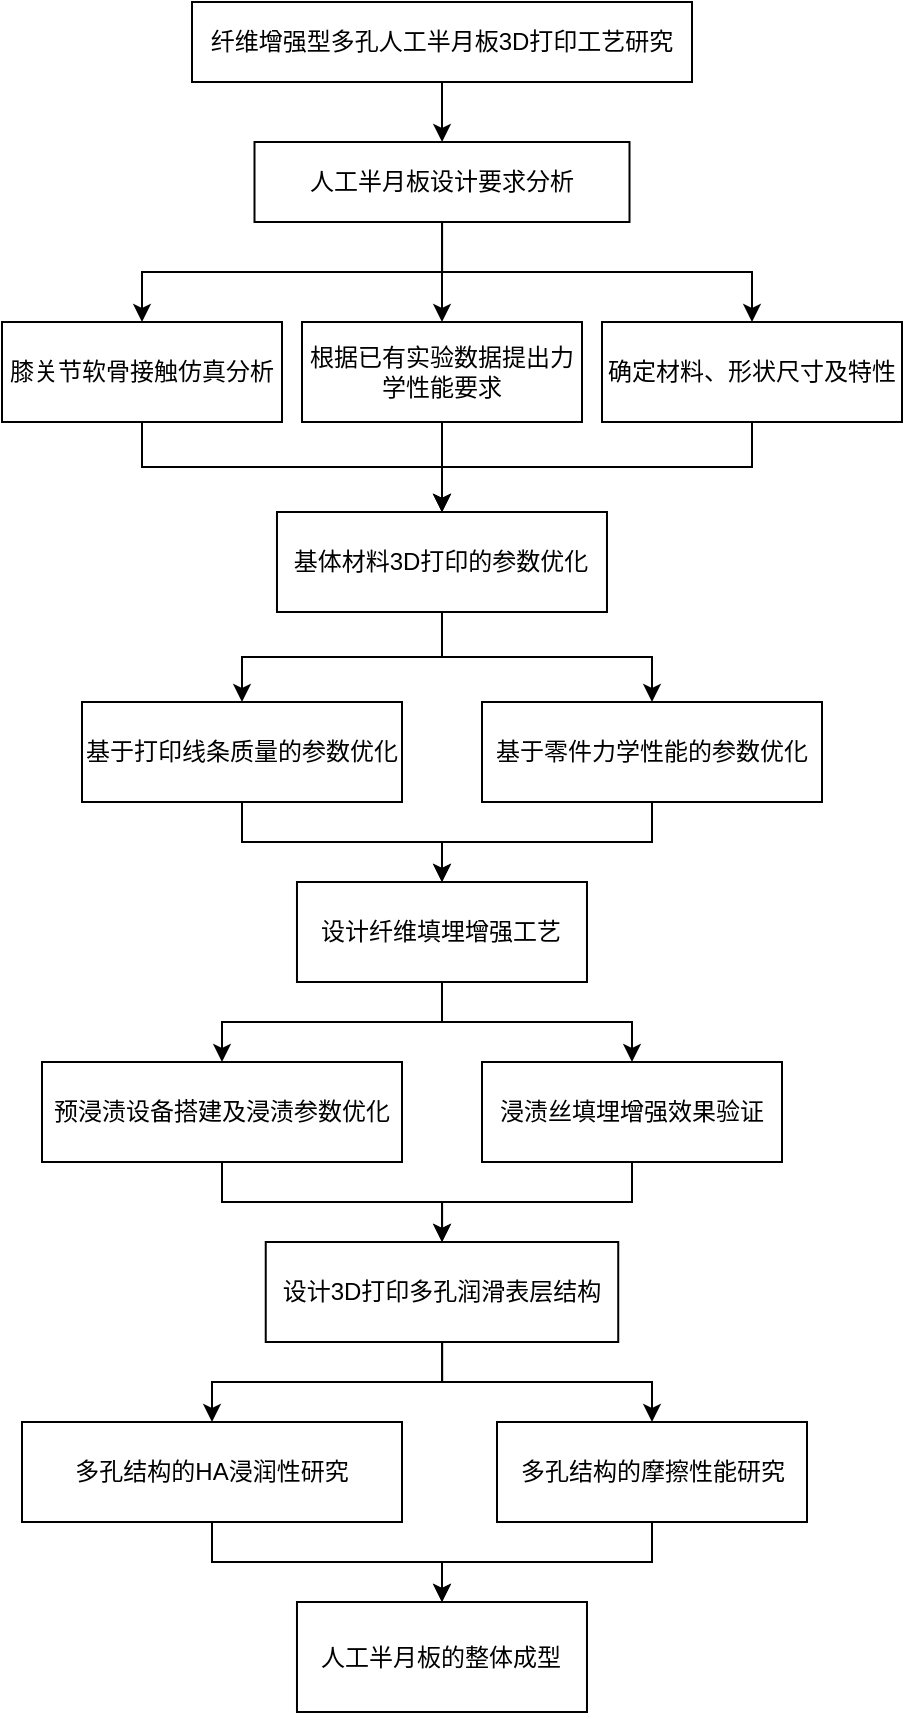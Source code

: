 <mxfile version="17.4.3" type="github">
  <diagram id="4CQzTs6_wwy-gNyCrNAq" name="Page-1">
    <mxGraphModel dx="617" dy="1216" grid="0" gridSize="10" guides="1" tooltips="1" connect="1" arrows="1" fold="1" page="1" pageScale="1" pageWidth="827" pageHeight="1169" math="0" shadow="0">
      <root>
        <mxCell id="0" />
        <mxCell id="1" parent="0" />
        <mxCell id="cuncPGbJy1ciEXrPdAXo-3" value="" style="edgeStyle=orthogonalEdgeStyle;rounded=0;orthogonalLoop=1;jettySize=auto;html=1;" edge="1" parent="1" source="cuncPGbJy1ciEXrPdAXo-1" target="cuncPGbJy1ciEXrPdAXo-2">
          <mxGeometry relative="1" as="geometry" />
        </mxCell>
        <mxCell id="cuncPGbJy1ciEXrPdAXo-1" value="纤维增强型多孔人工半月板3D打印工艺研究" style="rounded=0;whiteSpace=wrap;html=1;" vertex="1" parent="1">
          <mxGeometry x="335" y="200" width="250" height="40" as="geometry" />
        </mxCell>
        <mxCell id="cuncPGbJy1ciEXrPdAXo-5" value="" style="edgeStyle=orthogonalEdgeStyle;rounded=0;orthogonalLoop=1;jettySize=auto;html=1;" edge="1" parent="1" source="cuncPGbJy1ciEXrPdAXo-2" target="cuncPGbJy1ciEXrPdAXo-4">
          <mxGeometry relative="1" as="geometry" />
        </mxCell>
        <mxCell id="cuncPGbJy1ciEXrPdAXo-6" style="edgeStyle=orthogonalEdgeStyle;rounded=0;orthogonalLoop=1;jettySize=auto;html=1;exitX=0.5;exitY=1;exitDx=0;exitDy=0;entryX=0.5;entryY=0;entryDx=0;entryDy=0;" edge="1" parent="1" source="cuncPGbJy1ciEXrPdAXo-2" target="cuncPGbJy1ciEXrPdAXo-7">
          <mxGeometry relative="1" as="geometry">
            <mxPoint x="550" y="360" as="targetPoint" />
          </mxGeometry>
        </mxCell>
        <mxCell id="cuncPGbJy1ciEXrPdAXo-9" style="edgeStyle=orthogonalEdgeStyle;rounded=0;orthogonalLoop=1;jettySize=auto;html=1;exitX=0.5;exitY=1;exitDx=0;exitDy=0;entryX=0.5;entryY=0;entryDx=0;entryDy=0;" edge="1" parent="1" source="cuncPGbJy1ciEXrPdAXo-2" target="cuncPGbJy1ciEXrPdAXo-10">
          <mxGeometry relative="1" as="geometry">
            <mxPoint x="610" y="360" as="targetPoint" />
          </mxGeometry>
        </mxCell>
        <mxCell id="cuncPGbJy1ciEXrPdAXo-2" value="人工半月板设计要求分析" style="rounded=0;whiteSpace=wrap;html=1;" vertex="1" parent="1">
          <mxGeometry x="366.25" y="270" width="187.5" height="40" as="geometry" />
        </mxCell>
        <mxCell id="cuncPGbJy1ciEXrPdAXo-12" style="edgeStyle=orthogonalEdgeStyle;rounded=0;orthogonalLoop=1;jettySize=auto;html=1;exitX=0.5;exitY=1;exitDx=0;exitDy=0;entryX=0.5;entryY=0;entryDx=0;entryDy=0;" edge="1" parent="1" source="cuncPGbJy1ciEXrPdAXo-4" target="cuncPGbJy1ciEXrPdAXo-13">
          <mxGeometry relative="1" as="geometry">
            <mxPoint x="460" y="480" as="targetPoint" />
          </mxGeometry>
        </mxCell>
        <mxCell id="cuncPGbJy1ciEXrPdAXo-4" value="膝关节软骨接触仿真分析" style="whiteSpace=wrap;html=1;rounded=0;" vertex="1" parent="1">
          <mxGeometry x="240" y="360" width="140" height="50" as="geometry" />
        </mxCell>
        <mxCell id="cuncPGbJy1ciEXrPdAXo-15" style="edgeStyle=orthogonalEdgeStyle;rounded=0;orthogonalLoop=1;jettySize=auto;html=1;exitX=0.5;exitY=1;exitDx=0;exitDy=0;entryX=0.5;entryY=0;entryDx=0;entryDy=0;" edge="1" parent="1" source="cuncPGbJy1ciEXrPdAXo-7" target="cuncPGbJy1ciEXrPdAXo-13">
          <mxGeometry relative="1" as="geometry">
            <mxPoint x="460" y="500" as="targetPoint" />
          </mxGeometry>
        </mxCell>
        <mxCell id="cuncPGbJy1ciEXrPdAXo-7" value="根据已有实验数据提出力学性能要求" style="rounded=0;whiteSpace=wrap;html=1;" vertex="1" parent="1">
          <mxGeometry x="390" y="360" width="140" height="50" as="geometry" />
        </mxCell>
        <mxCell id="cuncPGbJy1ciEXrPdAXo-14" style="edgeStyle=orthogonalEdgeStyle;rounded=0;orthogonalLoop=1;jettySize=auto;html=1;exitX=0.5;exitY=1;exitDx=0;exitDy=0;" edge="1" parent="1" source="cuncPGbJy1ciEXrPdAXo-10" target="cuncPGbJy1ciEXrPdAXo-13">
          <mxGeometry relative="1" as="geometry" />
        </mxCell>
        <mxCell id="cuncPGbJy1ciEXrPdAXo-10" value="确定材料、形状尺寸及特性" style="rounded=0;whiteSpace=wrap;html=1;" vertex="1" parent="1">
          <mxGeometry x="540" y="360" width="150" height="50" as="geometry" />
        </mxCell>
        <mxCell id="cuncPGbJy1ciEXrPdAXo-17" value="" style="edgeStyle=orthogonalEdgeStyle;rounded=0;orthogonalLoop=1;jettySize=auto;html=1;" edge="1" parent="1" source="cuncPGbJy1ciEXrPdAXo-13" target="cuncPGbJy1ciEXrPdAXo-16">
          <mxGeometry relative="1" as="geometry" />
        </mxCell>
        <mxCell id="cuncPGbJy1ciEXrPdAXo-20" style="edgeStyle=orthogonalEdgeStyle;rounded=0;orthogonalLoop=1;jettySize=auto;html=1;exitX=0.5;exitY=1;exitDx=0;exitDy=0;entryX=0.5;entryY=0;entryDx=0;entryDy=0;" edge="1" parent="1" source="cuncPGbJy1ciEXrPdAXo-13" target="cuncPGbJy1ciEXrPdAXo-21">
          <mxGeometry relative="1" as="geometry">
            <mxPoint x="580" y="610" as="targetPoint" />
          </mxGeometry>
        </mxCell>
        <mxCell id="cuncPGbJy1ciEXrPdAXo-13" value="基体材料3D打印的参数优化" style="rounded=0;whiteSpace=wrap;html=1;" vertex="1" parent="1">
          <mxGeometry x="377.49" y="455" width="165" height="50" as="geometry" />
        </mxCell>
        <mxCell id="cuncPGbJy1ciEXrPdAXo-22" style="edgeStyle=orthogonalEdgeStyle;rounded=0;orthogonalLoop=1;jettySize=auto;html=1;exitX=0.5;exitY=1;exitDx=0;exitDy=0;entryX=0.5;entryY=0;entryDx=0;entryDy=0;" edge="1" parent="1" source="cuncPGbJy1ciEXrPdAXo-16" target="cuncPGbJy1ciEXrPdAXo-23">
          <mxGeometry relative="1" as="geometry">
            <mxPoint x="460" y="710" as="targetPoint" />
          </mxGeometry>
        </mxCell>
        <mxCell id="cuncPGbJy1ciEXrPdAXo-16" value="基于打印线条质量的参数优化" style="whiteSpace=wrap;html=1;rounded=0;" vertex="1" parent="1">
          <mxGeometry x="280" y="550" width="160" height="50" as="geometry" />
        </mxCell>
        <mxCell id="cuncPGbJy1ciEXrPdAXo-29" style="edgeStyle=orthogonalEdgeStyle;rounded=0;orthogonalLoop=1;jettySize=auto;html=1;exitX=0.5;exitY=1;exitDx=0;exitDy=0;entryX=0.5;entryY=0;entryDx=0;entryDy=0;" edge="1" parent="1" source="cuncPGbJy1ciEXrPdAXo-21" target="cuncPGbJy1ciEXrPdAXo-23">
          <mxGeometry relative="1" as="geometry" />
        </mxCell>
        <mxCell id="cuncPGbJy1ciEXrPdAXo-21" value="基于零件力学性能的参数优化" style="rounded=0;whiteSpace=wrap;html=1;fillColor=#FFFFFF;" vertex="1" parent="1">
          <mxGeometry x="480" y="550" width="170" height="50" as="geometry" />
        </mxCell>
        <mxCell id="cuncPGbJy1ciEXrPdAXo-25" value="" style="edgeStyle=orthogonalEdgeStyle;rounded=0;orthogonalLoop=1;jettySize=auto;html=1;" edge="1" parent="1" source="cuncPGbJy1ciEXrPdAXo-23" target="cuncPGbJy1ciEXrPdAXo-24">
          <mxGeometry relative="1" as="geometry" />
        </mxCell>
        <mxCell id="cuncPGbJy1ciEXrPdAXo-26" style="edgeStyle=orthogonalEdgeStyle;rounded=0;orthogonalLoop=1;jettySize=auto;html=1;exitX=0.5;exitY=1;exitDx=0;exitDy=0;entryX=0.5;entryY=0;entryDx=0;entryDy=0;" edge="1" parent="1" source="cuncPGbJy1ciEXrPdAXo-23" target="cuncPGbJy1ciEXrPdAXo-27">
          <mxGeometry relative="1" as="geometry">
            <mxPoint x="540" y="860" as="targetPoint" />
          </mxGeometry>
        </mxCell>
        <mxCell id="cuncPGbJy1ciEXrPdAXo-23" value="设计纤维填埋增强工艺" style="rounded=0;whiteSpace=wrap;html=1;fillColor=#FFFFFF;" vertex="1" parent="1">
          <mxGeometry x="387.49" y="640" width="145" height="50" as="geometry" />
        </mxCell>
        <mxCell id="cuncPGbJy1ciEXrPdAXo-32" value="" style="edgeStyle=orthogonalEdgeStyle;rounded=0;orthogonalLoop=1;jettySize=auto;html=1;" edge="1" parent="1" source="cuncPGbJy1ciEXrPdAXo-24" target="cuncPGbJy1ciEXrPdAXo-31">
          <mxGeometry relative="1" as="geometry" />
        </mxCell>
        <mxCell id="cuncPGbJy1ciEXrPdAXo-24" value="预浸渍设备搭建及浸渍参数优化" style="rounded=0;whiteSpace=wrap;html=1;fillColor=#FFFFFF;" vertex="1" parent="1">
          <mxGeometry x="260" y="730" width="180" height="50" as="geometry" />
        </mxCell>
        <mxCell id="cuncPGbJy1ciEXrPdAXo-33" style="edgeStyle=orthogonalEdgeStyle;rounded=0;orthogonalLoop=1;jettySize=auto;html=1;exitX=0.5;exitY=1;exitDx=0;exitDy=0;entryX=0.5;entryY=0;entryDx=0;entryDy=0;" edge="1" parent="1" source="cuncPGbJy1ciEXrPdAXo-27" target="cuncPGbJy1ciEXrPdAXo-31">
          <mxGeometry relative="1" as="geometry" />
        </mxCell>
        <mxCell id="cuncPGbJy1ciEXrPdAXo-27" value="浸渍丝填埋增强效果验证" style="rounded=0;whiteSpace=wrap;html=1;fillColor=#FFFFFF;" vertex="1" parent="1">
          <mxGeometry x="480" y="730" width="150" height="50" as="geometry" />
        </mxCell>
        <mxCell id="cuncPGbJy1ciEXrPdAXo-36" value="" style="edgeStyle=orthogonalEdgeStyle;rounded=0;orthogonalLoop=1;jettySize=auto;html=1;" edge="1" parent="1" source="cuncPGbJy1ciEXrPdAXo-31" target="cuncPGbJy1ciEXrPdAXo-35">
          <mxGeometry relative="1" as="geometry" />
        </mxCell>
        <mxCell id="cuncPGbJy1ciEXrPdAXo-38" value="" style="edgeStyle=orthogonalEdgeStyle;rounded=0;orthogonalLoop=1;jettySize=auto;html=1;" edge="1" parent="1" source="cuncPGbJy1ciEXrPdAXo-31" target="cuncPGbJy1ciEXrPdAXo-37">
          <mxGeometry relative="1" as="geometry" />
        </mxCell>
        <mxCell id="cuncPGbJy1ciEXrPdAXo-31" value="设计3D打印多孔润滑表层结构" style="whiteSpace=wrap;html=1;fillColor=#FFFFFF;rounded=0;" vertex="1" parent="1">
          <mxGeometry x="371.87" y="820" width="176.25" height="50" as="geometry" />
        </mxCell>
        <mxCell id="cuncPGbJy1ciEXrPdAXo-40" value="" style="edgeStyle=orthogonalEdgeStyle;rounded=0;orthogonalLoop=1;jettySize=auto;html=1;" edge="1" parent="1" source="cuncPGbJy1ciEXrPdAXo-35" target="cuncPGbJy1ciEXrPdAXo-39">
          <mxGeometry relative="1" as="geometry" />
        </mxCell>
        <mxCell id="cuncPGbJy1ciEXrPdAXo-35" value="多孔结构的HA浸润性研究" style="whiteSpace=wrap;html=1;fillColor=#FFFFFF;rounded=0;" vertex="1" parent="1">
          <mxGeometry x="250" y="910" width="190" height="50" as="geometry" />
        </mxCell>
        <mxCell id="cuncPGbJy1ciEXrPdAXo-41" style="edgeStyle=orthogonalEdgeStyle;rounded=0;orthogonalLoop=1;jettySize=auto;html=1;exitX=0.5;exitY=1;exitDx=0;exitDy=0;entryX=0.5;entryY=0;entryDx=0;entryDy=0;" edge="1" parent="1" source="cuncPGbJy1ciEXrPdAXo-37" target="cuncPGbJy1ciEXrPdAXo-39">
          <mxGeometry relative="1" as="geometry" />
        </mxCell>
        <mxCell id="cuncPGbJy1ciEXrPdAXo-37" value="多孔结构的摩擦性能研究" style="whiteSpace=wrap;html=1;fillColor=#FFFFFF;rounded=0;" vertex="1" parent="1">
          <mxGeometry x="487.5" y="910" width="155" height="50" as="geometry" />
        </mxCell>
        <mxCell id="cuncPGbJy1ciEXrPdAXo-39" value="人工半月板的整体成型" style="whiteSpace=wrap;html=1;fillColor=#FFFFFF;rounded=0;" vertex="1" parent="1">
          <mxGeometry x="387.49" y="1000" width="145" height="55" as="geometry" />
        </mxCell>
      </root>
    </mxGraphModel>
  </diagram>
</mxfile>
